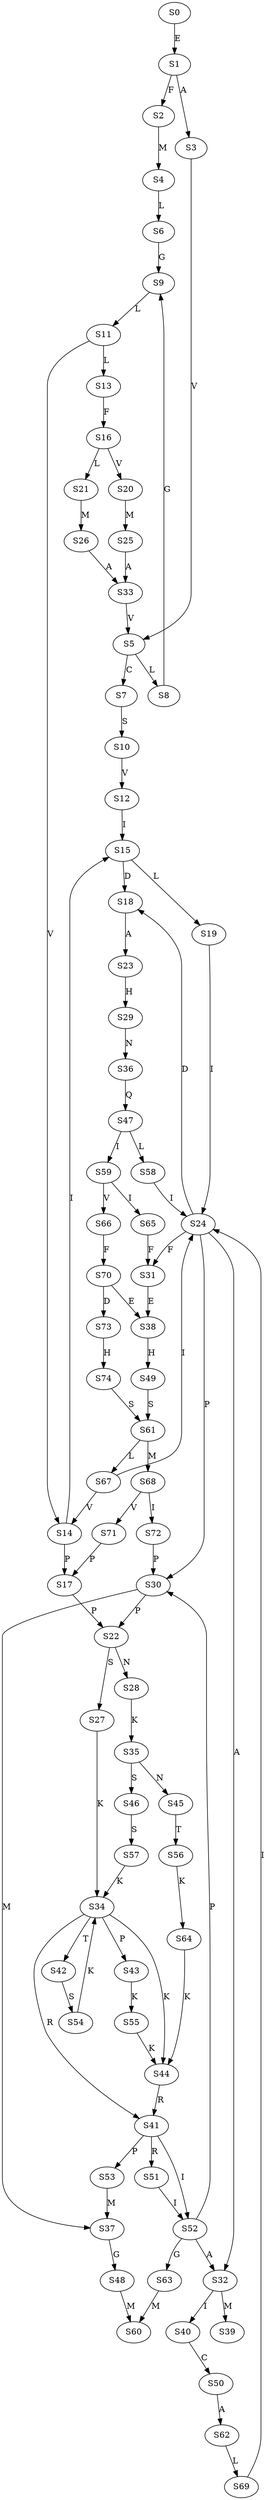 strict digraph  {
	S0 -> S1 [ label = E ];
	S1 -> S2 [ label = F ];
	S1 -> S3 [ label = A ];
	S2 -> S4 [ label = M ];
	S3 -> S5 [ label = V ];
	S4 -> S6 [ label = L ];
	S5 -> S7 [ label = C ];
	S5 -> S8 [ label = L ];
	S6 -> S9 [ label = G ];
	S7 -> S10 [ label = S ];
	S8 -> S9 [ label = G ];
	S9 -> S11 [ label = L ];
	S10 -> S12 [ label = V ];
	S11 -> S13 [ label = L ];
	S11 -> S14 [ label = V ];
	S12 -> S15 [ label = I ];
	S13 -> S16 [ label = F ];
	S14 -> S15 [ label = I ];
	S14 -> S17 [ label = P ];
	S15 -> S18 [ label = D ];
	S15 -> S19 [ label = L ];
	S16 -> S20 [ label = V ];
	S16 -> S21 [ label = L ];
	S17 -> S22 [ label = P ];
	S18 -> S23 [ label = A ];
	S19 -> S24 [ label = I ];
	S20 -> S25 [ label = M ];
	S21 -> S26 [ label = M ];
	S22 -> S27 [ label = S ];
	S22 -> S28 [ label = N ];
	S23 -> S29 [ label = H ];
	S24 -> S30 [ label = P ];
	S24 -> S31 [ label = F ];
	S24 -> S18 [ label = D ];
	S24 -> S32 [ label = A ];
	S25 -> S33 [ label = A ];
	S26 -> S33 [ label = A ];
	S27 -> S34 [ label = K ];
	S28 -> S35 [ label = K ];
	S29 -> S36 [ label = N ];
	S30 -> S22 [ label = P ];
	S30 -> S37 [ label = M ];
	S31 -> S38 [ label = E ];
	S32 -> S39 [ label = M ];
	S32 -> S40 [ label = I ];
	S33 -> S5 [ label = V ];
	S34 -> S41 [ label = R ];
	S34 -> S42 [ label = T ];
	S34 -> S43 [ label = P ];
	S34 -> S44 [ label = K ];
	S35 -> S45 [ label = N ];
	S35 -> S46 [ label = S ];
	S36 -> S47 [ label = Q ];
	S37 -> S48 [ label = G ];
	S38 -> S49 [ label = H ];
	S40 -> S50 [ label = C ];
	S41 -> S51 [ label = R ];
	S41 -> S52 [ label = I ];
	S41 -> S53 [ label = P ];
	S42 -> S54 [ label = S ];
	S43 -> S55 [ label = K ];
	S44 -> S41 [ label = R ];
	S45 -> S56 [ label = T ];
	S46 -> S57 [ label = S ];
	S47 -> S58 [ label = L ];
	S47 -> S59 [ label = I ];
	S48 -> S60 [ label = M ];
	S49 -> S61 [ label = S ];
	S50 -> S62 [ label = A ];
	S51 -> S52 [ label = I ];
	S52 -> S32 [ label = A ];
	S52 -> S30 [ label = P ];
	S52 -> S63 [ label = G ];
	S53 -> S37 [ label = M ];
	S54 -> S34 [ label = K ];
	S55 -> S44 [ label = K ];
	S56 -> S64 [ label = K ];
	S57 -> S34 [ label = K ];
	S58 -> S24 [ label = I ];
	S59 -> S65 [ label = I ];
	S59 -> S66 [ label = V ];
	S61 -> S67 [ label = L ];
	S61 -> S68 [ label = M ];
	S62 -> S69 [ label = L ];
	S63 -> S60 [ label = M ];
	S64 -> S44 [ label = K ];
	S65 -> S31 [ label = F ];
	S66 -> S70 [ label = F ];
	S67 -> S24 [ label = I ];
	S67 -> S14 [ label = V ];
	S68 -> S71 [ label = V ];
	S68 -> S72 [ label = I ];
	S69 -> S24 [ label = I ];
	S70 -> S38 [ label = E ];
	S70 -> S73 [ label = D ];
	S71 -> S17 [ label = P ];
	S72 -> S30 [ label = P ];
	S73 -> S74 [ label = H ];
	S74 -> S61 [ label = S ];
}
